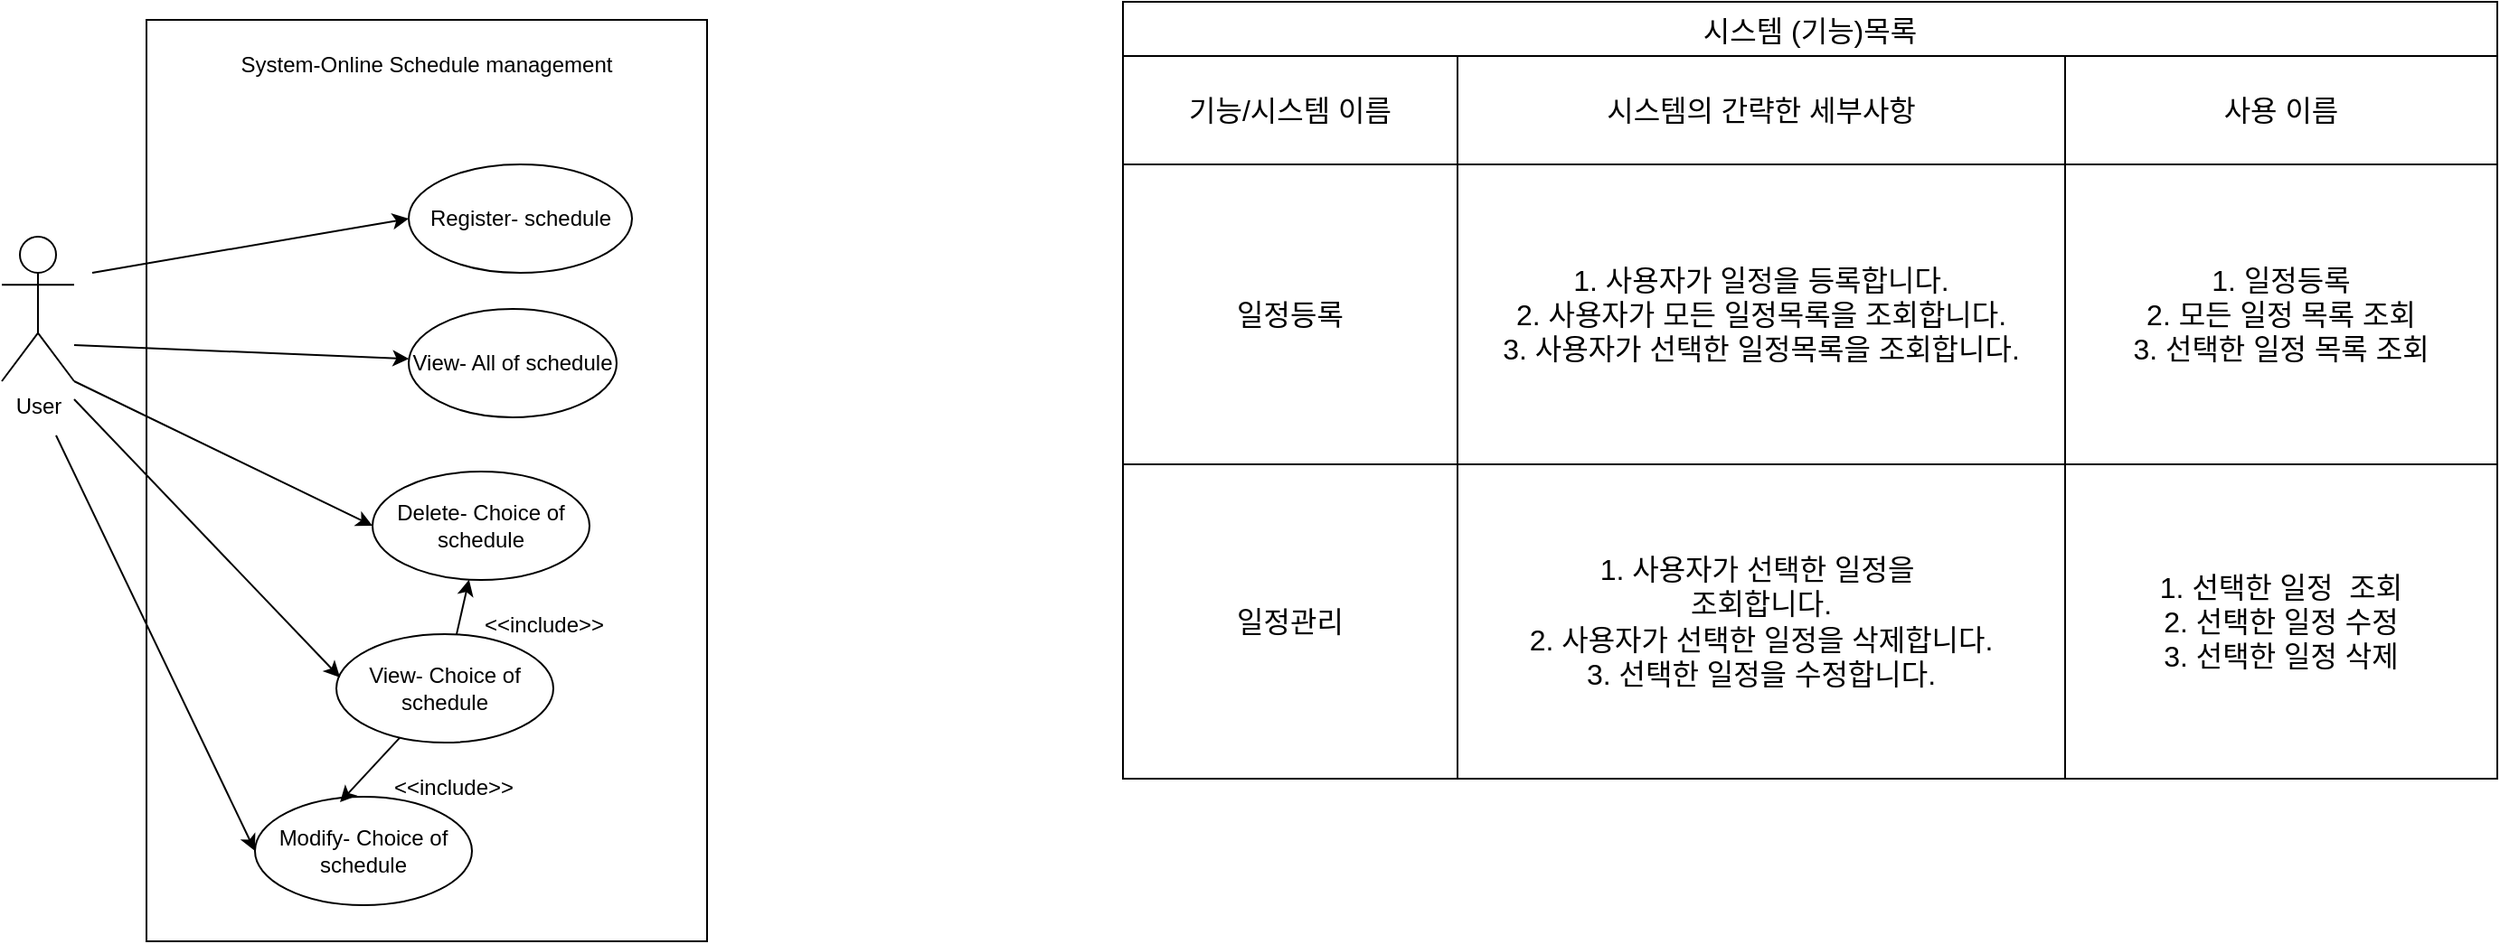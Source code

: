 <mxfile version="24.4.0" type="github">
  <diagram id="C5RBs43oDa-KdzZeNtuy" name="Page-1">
    <mxGraphModel dx="1793" dy="933" grid="1" gridSize="10" guides="1" tooltips="1" connect="1" arrows="1" fold="1" page="1" pageScale="1" pageWidth="827" pageHeight="1169" math="0" shadow="0">
      <root>
        <mxCell id="WIyWlLk6GJQsqaUBKTNV-0" />
        <mxCell id="WIyWlLk6GJQsqaUBKTNV-1" parent="WIyWlLk6GJQsqaUBKTNV-0" />
        <mxCell id="euOmDowTNybzlJLy25Rz-7" value="User" style="shape=umlActor;verticalLabelPosition=bottom;verticalAlign=top;html=1;outlineConnect=0;" vertex="1" parent="WIyWlLk6GJQsqaUBKTNV-1">
          <mxGeometry x="130" y="210" width="40" height="80" as="geometry" />
        </mxCell>
        <mxCell id="euOmDowTNybzlJLy25Rz-15" value="" style="rounded=0;whiteSpace=wrap;html=1;" vertex="1" parent="WIyWlLk6GJQsqaUBKTNV-1">
          <mxGeometry x="210" y="90" width="310" height="510" as="geometry" />
        </mxCell>
        <mxCell id="euOmDowTNybzlJLy25Rz-16" value="View- All of schedule" style="ellipse;whiteSpace=wrap;html=1;" vertex="1" parent="WIyWlLk6GJQsqaUBKTNV-1">
          <mxGeometry x="355" y="250" width="115" height="60" as="geometry" />
        </mxCell>
        <mxCell id="euOmDowTNybzlJLy25Rz-17" value="View- Choice of schedule" style="ellipse;whiteSpace=wrap;html=1;" vertex="1" parent="WIyWlLk6GJQsqaUBKTNV-1">
          <mxGeometry x="315" y="430" width="120" height="60" as="geometry" />
        </mxCell>
        <mxCell id="euOmDowTNybzlJLy25Rz-19" value="시스템 (기능)목록" style="shape=table;startSize=30;container=1;collapsible=0;childLayout=tableLayout;strokeColor=default;fontSize=16;" vertex="1" parent="WIyWlLk6GJQsqaUBKTNV-1">
          <mxGeometry x="750" y="80" width="760" height="430" as="geometry" />
        </mxCell>
        <mxCell id="euOmDowTNybzlJLy25Rz-20" value="" style="shape=tableRow;horizontal=0;startSize=0;swimlaneHead=0;swimlaneBody=0;strokeColor=inherit;top=0;left=0;bottom=0;right=0;collapsible=0;dropTarget=0;fillColor=none;points=[[0,0.5],[1,0.5]];portConstraint=eastwest;fontSize=16;" vertex="1" parent="euOmDowTNybzlJLy25Rz-19">
          <mxGeometry y="30" width="760" height="60" as="geometry" />
        </mxCell>
        <mxCell id="euOmDowTNybzlJLy25Rz-21" value="기능/시스템 이름" style="shape=partialRectangle;html=1;whiteSpace=wrap;connectable=0;strokeColor=inherit;overflow=hidden;fillColor=none;top=0;left=0;bottom=0;right=0;pointerEvents=1;fontSize=16;" vertex="1" parent="euOmDowTNybzlJLy25Rz-20">
          <mxGeometry width="185" height="60" as="geometry">
            <mxRectangle width="185" height="60" as="alternateBounds" />
          </mxGeometry>
        </mxCell>
        <mxCell id="euOmDowTNybzlJLy25Rz-22" value="시스템의 간략한 세부사항" style="shape=partialRectangle;html=1;whiteSpace=wrap;connectable=0;strokeColor=inherit;overflow=hidden;fillColor=none;top=0;left=0;bottom=0;right=0;pointerEvents=1;fontSize=16;" vertex="1" parent="euOmDowTNybzlJLy25Rz-20">
          <mxGeometry x="185" width="336" height="60" as="geometry">
            <mxRectangle width="336" height="60" as="alternateBounds" />
          </mxGeometry>
        </mxCell>
        <mxCell id="euOmDowTNybzlJLy25Rz-23" value="사용 이름" style="shape=partialRectangle;html=1;whiteSpace=wrap;connectable=0;strokeColor=inherit;overflow=hidden;fillColor=none;top=0;left=0;bottom=0;right=0;pointerEvents=1;fontSize=16;" vertex="1" parent="euOmDowTNybzlJLy25Rz-20">
          <mxGeometry x="521" width="239" height="60" as="geometry">
            <mxRectangle width="239" height="60" as="alternateBounds" />
          </mxGeometry>
        </mxCell>
        <mxCell id="euOmDowTNybzlJLy25Rz-24" value="" style="shape=tableRow;horizontal=0;startSize=0;swimlaneHead=0;swimlaneBody=0;strokeColor=inherit;top=0;left=0;bottom=0;right=0;collapsible=0;dropTarget=0;fillColor=none;points=[[0,0.5],[1,0.5]];portConstraint=eastwest;fontSize=16;" vertex="1" parent="euOmDowTNybzlJLy25Rz-19">
          <mxGeometry y="90" width="760" height="166" as="geometry" />
        </mxCell>
        <mxCell id="euOmDowTNybzlJLy25Rz-25" value="일정등록" style="shape=partialRectangle;html=1;whiteSpace=wrap;connectable=0;strokeColor=inherit;overflow=hidden;fillColor=none;top=0;left=0;bottom=0;right=0;pointerEvents=1;fontSize=16;" vertex="1" parent="euOmDowTNybzlJLy25Rz-24">
          <mxGeometry width="185" height="166" as="geometry">
            <mxRectangle width="185" height="166" as="alternateBounds" />
          </mxGeometry>
        </mxCell>
        <mxCell id="euOmDowTNybzlJLy25Rz-26" value="&lt;div&gt;1. 사용자가 일정을 등록합니다.&lt;/div&gt;&lt;div&gt;2. 사용자가 모든 일정목록을 조회합니다.&lt;/div&gt;&lt;div&gt;3. 사용자가 선택한 일정목록을 조회합니다.&lt;/div&gt;" style="shape=partialRectangle;html=1;whiteSpace=wrap;connectable=0;strokeColor=inherit;overflow=hidden;fillColor=none;top=0;left=0;bottom=0;right=0;pointerEvents=1;fontSize=16;" vertex="1" parent="euOmDowTNybzlJLy25Rz-24">
          <mxGeometry x="185" width="336" height="166" as="geometry">
            <mxRectangle width="336" height="166" as="alternateBounds" />
          </mxGeometry>
        </mxCell>
        <mxCell id="euOmDowTNybzlJLy25Rz-27" value="1. 일정등록&lt;div&gt;2. 모든 일정 목록 조회&lt;/div&gt;&lt;div&gt;3. 선택한 일정 목록 조회&lt;/div&gt;" style="shape=partialRectangle;html=1;whiteSpace=wrap;connectable=0;strokeColor=inherit;overflow=hidden;fillColor=none;top=0;left=0;bottom=0;right=0;pointerEvents=1;fontSize=16;" vertex="1" parent="euOmDowTNybzlJLy25Rz-24">
          <mxGeometry x="521" width="239" height="166" as="geometry">
            <mxRectangle width="239" height="166" as="alternateBounds" />
          </mxGeometry>
        </mxCell>
        <mxCell id="euOmDowTNybzlJLy25Rz-28" value="" style="shape=tableRow;horizontal=0;startSize=0;swimlaneHead=0;swimlaneBody=0;strokeColor=inherit;top=0;left=0;bottom=0;right=0;collapsible=0;dropTarget=0;fillColor=none;points=[[0,0.5],[1,0.5]];portConstraint=eastwest;fontSize=16;" vertex="1" parent="euOmDowTNybzlJLy25Rz-19">
          <mxGeometry y="256" width="760" height="174" as="geometry" />
        </mxCell>
        <mxCell id="euOmDowTNybzlJLy25Rz-29" value="일정관리" style="shape=partialRectangle;html=1;whiteSpace=wrap;connectable=0;strokeColor=inherit;overflow=hidden;fillColor=none;top=0;left=0;bottom=0;right=0;pointerEvents=1;fontSize=16;" vertex="1" parent="euOmDowTNybzlJLy25Rz-28">
          <mxGeometry width="185" height="174" as="geometry">
            <mxRectangle width="185" height="174" as="alternateBounds" />
          </mxGeometry>
        </mxCell>
        <mxCell id="euOmDowTNybzlJLy25Rz-30" value="1. 사용자가 선택한 일정을&amp;nbsp;&lt;div&gt;조회합니다.&lt;/div&gt;&lt;div&gt;2. 사용자가 선택한 일정을 삭제합니다.&lt;/div&gt;&lt;div&gt;3. 선택한 일정을 수정합니다.&lt;/div&gt;" style="shape=partialRectangle;html=1;whiteSpace=wrap;connectable=0;strokeColor=inherit;overflow=hidden;fillColor=none;top=0;left=0;bottom=0;right=0;pointerEvents=1;fontSize=16;" vertex="1" parent="euOmDowTNybzlJLy25Rz-28">
          <mxGeometry x="185" width="336" height="174" as="geometry">
            <mxRectangle width="336" height="174" as="alternateBounds" />
          </mxGeometry>
        </mxCell>
        <mxCell id="euOmDowTNybzlJLy25Rz-31" value="1. 선택한 일정&amp;nbsp; 조회&lt;div&gt;&lt;div&gt;2. 선택한 일정 수정&lt;/div&gt;&lt;div&gt;3. 선택한 일정 삭제&lt;/div&gt;&lt;/div&gt;" style="shape=partialRectangle;html=1;whiteSpace=wrap;connectable=0;strokeColor=inherit;overflow=hidden;fillColor=none;top=0;left=0;bottom=0;right=0;pointerEvents=1;fontSize=16;" vertex="1" parent="euOmDowTNybzlJLy25Rz-28">
          <mxGeometry x="521" width="239" height="174" as="geometry">
            <mxRectangle width="239" height="174" as="alternateBounds" />
          </mxGeometry>
        </mxCell>
        <mxCell id="euOmDowTNybzlJLy25Rz-46" value="Modify- Choice of schedule" style="ellipse;whiteSpace=wrap;html=1;" vertex="1" parent="WIyWlLk6GJQsqaUBKTNV-1">
          <mxGeometry x="270" y="520" width="120" height="60" as="geometry" />
        </mxCell>
        <mxCell id="euOmDowTNybzlJLy25Rz-47" value="Delete- Choice of schedule" style="ellipse;whiteSpace=wrap;html=1;" vertex="1" parent="WIyWlLk6GJQsqaUBKTNV-1">
          <mxGeometry x="335" y="340" width="120" height="60" as="geometry" />
        </mxCell>
        <mxCell id="euOmDowTNybzlJLy25Rz-14" value="" style="endArrow=classic;html=1;rounded=0;" edge="1" parent="WIyWlLk6GJQsqaUBKTNV-1" target="euOmDowTNybzlJLy25Rz-16">
          <mxGeometry width="50" height="50" relative="1" as="geometry">
            <mxPoint x="170" y="270" as="sourcePoint" />
            <mxPoint x="300" y="210" as="targetPoint" />
            <Array as="points">
              <mxPoint x="170" y="270" />
            </Array>
          </mxGeometry>
        </mxCell>
        <mxCell id="euOmDowTNybzlJLy25Rz-48" value="" style="endArrow=classic;html=1;rounded=0;entryX=0.017;entryY=0.4;entryDx=0;entryDy=0;entryPerimeter=0;" edge="1" parent="WIyWlLk6GJQsqaUBKTNV-1" target="euOmDowTNybzlJLy25Rz-17">
          <mxGeometry width="50" height="50" relative="1" as="geometry">
            <mxPoint x="170" y="300" as="sourcePoint" />
            <mxPoint x="300" y="230" as="targetPoint" />
          </mxGeometry>
        </mxCell>
        <mxCell id="euOmDowTNybzlJLy25Rz-49" value="" style="endArrow=classic;html=1;rounded=0;entryX=0;entryY=0.5;entryDx=0;entryDy=0;" edge="1" parent="WIyWlLk6GJQsqaUBKTNV-1" target="euOmDowTNybzlJLy25Rz-46">
          <mxGeometry width="50" height="50" relative="1" as="geometry">
            <mxPoint x="160" y="320" as="sourcePoint" />
            <mxPoint x="230" y="380" as="targetPoint" />
          </mxGeometry>
        </mxCell>
        <mxCell id="euOmDowTNybzlJLy25Rz-50" value="" style="endArrow=classic;html=1;rounded=0;entryX=0;entryY=0.5;entryDx=0;entryDy=0;exitX=1;exitY=1;exitDx=0;exitDy=0;exitPerimeter=0;" edge="1" parent="WIyWlLk6GJQsqaUBKTNV-1" source="euOmDowTNybzlJLy25Rz-7" target="euOmDowTNybzlJLy25Rz-47">
          <mxGeometry width="50" height="50" relative="1" as="geometry">
            <mxPoint x="140" y="325" as="sourcePoint" />
            <mxPoint x="210" y="395" as="targetPoint" />
          </mxGeometry>
        </mxCell>
        <mxCell id="euOmDowTNybzlJLy25Rz-51" value="Register- schedule" style="ellipse;whiteSpace=wrap;html=1;" vertex="1" parent="WIyWlLk6GJQsqaUBKTNV-1">
          <mxGeometry x="355" y="170" width="123.5" height="60" as="geometry" />
        </mxCell>
        <mxCell id="euOmDowTNybzlJLy25Rz-52" value="" style="endArrow=classic;html=1;rounded=0;entryX=0;entryY=0.5;entryDx=0;entryDy=0;" edge="1" parent="WIyWlLk6GJQsqaUBKTNV-1" target="euOmDowTNybzlJLy25Rz-51">
          <mxGeometry width="50" height="50" relative="1" as="geometry">
            <mxPoint x="180" y="230" as="sourcePoint" />
            <mxPoint x="230" y="180" as="targetPoint" />
          </mxGeometry>
        </mxCell>
        <mxCell id="euOmDowTNybzlJLy25Rz-53" value="&amp;lt;&amp;lt;include&amp;gt;&amp;gt;" style="text;strokeColor=none;align=center;fillColor=none;html=1;verticalAlign=middle;whiteSpace=wrap;rounded=0;" vertex="1" parent="WIyWlLk6GJQsqaUBKTNV-1">
          <mxGeometry x="390" y="410" width="80" height="30" as="geometry" />
        </mxCell>
        <mxCell id="euOmDowTNybzlJLy25Rz-54" value="&amp;lt;&amp;lt;include&amp;gt;&amp;gt;" style="text;strokeColor=none;align=center;fillColor=none;html=1;verticalAlign=middle;whiteSpace=wrap;rounded=0;" vertex="1" parent="WIyWlLk6GJQsqaUBKTNV-1">
          <mxGeometry x="340" y="500" width="80" height="30" as="geometry" />
        </mxCell>
        <mxCell id="euOmDowTNybzlJLy25Rz-57" value="" style="endArrow=classic;html=1;rounded=0;" edge="1" parent="WIyWlLk6GJQsqaUBKTNV-1" source="euOmDowTNybzlJLy25Rz-17" target="euOmDowTNybzlJLy25Rz-47">
          <mxGeometry width="50" height="50" relative="1" as="geometry">
            <mxPoint x="300" y="450" as="sourcePoint" />
            <mxPoint x="350" y="400" as="targetPoint" />
          </mxGeometry>
        </mxCell>
        <mxCell id="euOmDowTNybzlJLy25Rz-58" value="" style="endArrow=classic;html=1;rounded=0;entryX=0.392;entryY=0.05;entryDx=0;entryDy=0;entryPerimeter=0;" edge="1" parent="WIyWlLk6GJQsqaUBKTNV-1" source="euOmDowTNybzlJLy25Rz-17" target="euOmDowTNybzlJLy25Rz-46">
          <mxGeometry width="50" height="50" relative="1" as="geometry">
            <mxPoint x="320.94" y="500" as="sourcePoint" />
            <mxPoint x="339.067" y="600" as="targetPoint" />
          </mxGeometry>
        </mxCell>
        <mxCell id="euOmDowTNybzlJLy25Rz-59" value="System-Online Schedule management" style="text;strokeColor=none;align=center;fillColor=none;html=1;verticalAlign=middle;whiteSpace=wrap;rounded=0;" vertex="1" parent="WIyWlLk6GJQsqaUBKTNV-1">
          <mxGeometry x="215" y="100" width="300" height="30" as="geometry" />
        </mxCell>
      </root>
    </mxGraphModel>
  </diagram>
</mxfile>
